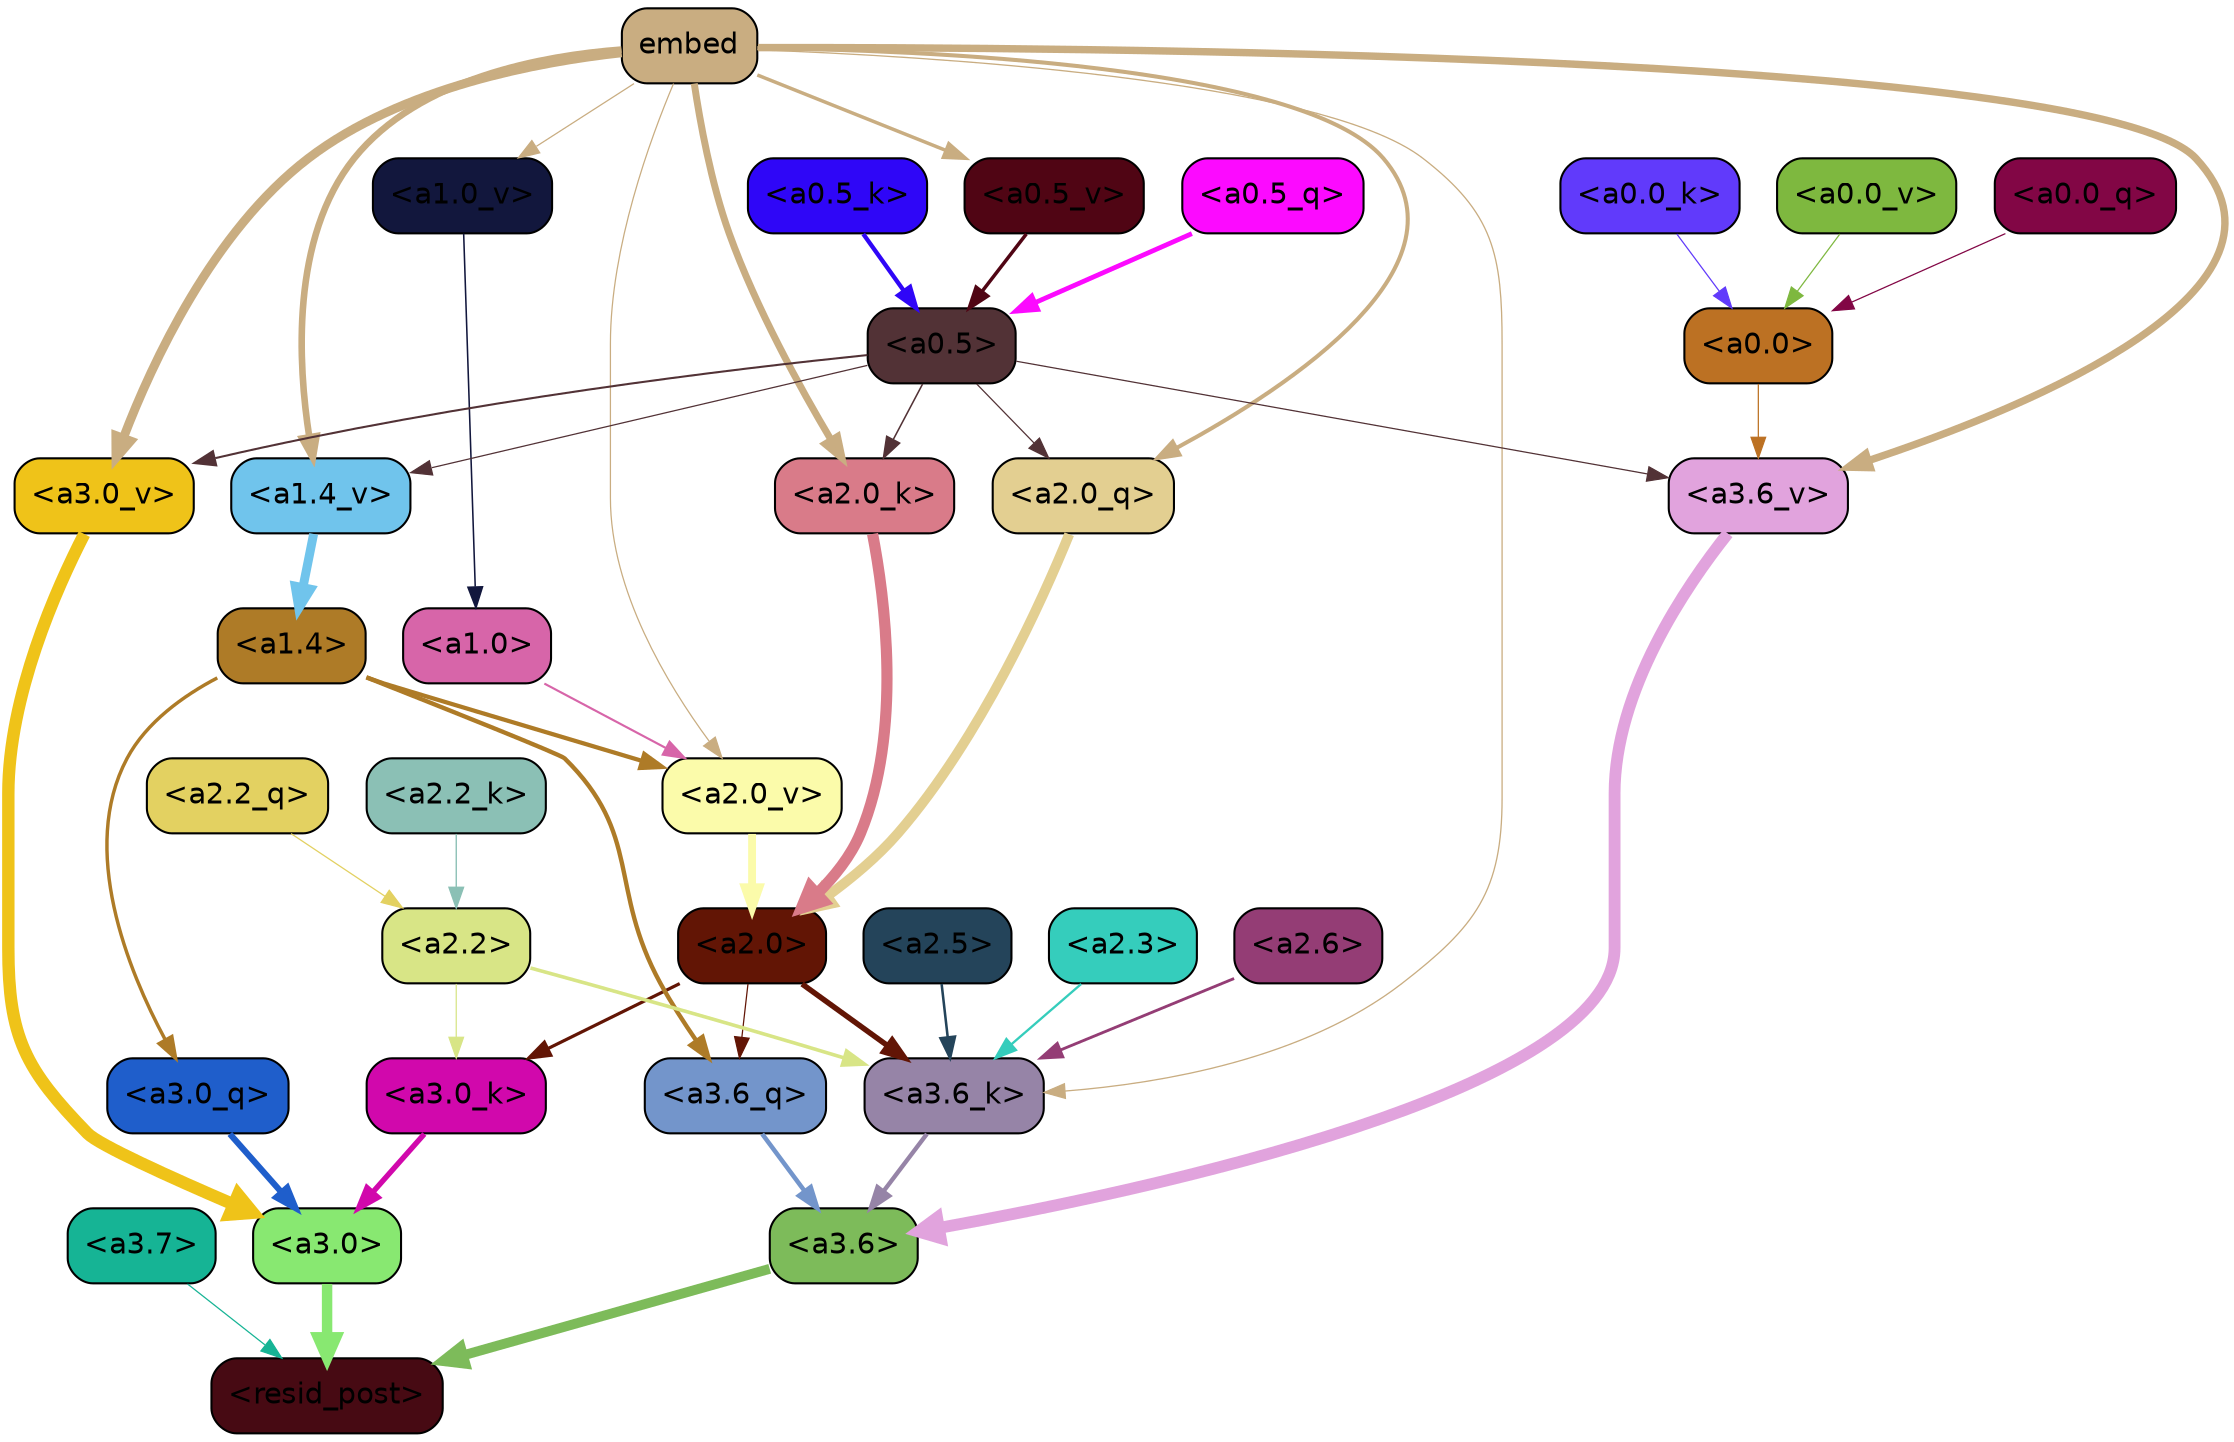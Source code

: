 strict digraph "" {
	graph [bgcolor=transparent,
		layout=dot,
		overlap=false,
		splines=true
	];
	"<a3.7>"	[color=black,
		fillcolor="#16b495",
		fontname=Helvetica,
		shape=box,
		style="filled, rounded"];
	"<resid_post>"	[color=black,
		fillcolor="#470a13",
		fontname=Helvetica,
		shape=box,
		style="filled, rounded"];
	"<a3.7>" -> "<resid_post>"	[color="#16b495",
		penwidth=0.6];
	"<a3.6>"	[color=black,
		fillcolor="#7dbb5a",
		fontname=Helvetica,
		shape=box,
		style="filled, rounded"];
	"<a3.6>" -> "<resid_post>"	[color="#7dbb5a",
		penwidth=4.748674273490906];
	"<a3.0>"	[color=black,
		fillcolor="#88e871",
		fontname=Helvetica,
		shape=box,
		style="filled, rounded"];
	"<a3.0>" -> "<resid_post>"	[color="#88e871",
		penwidth=5.004031300544739];
	"<a3.6_q>"	[color=black,
		fillcolor="#7395cb",
		fontname=Helvetica,
		shape=box,
		style="filled, rounded"];
	"<a3.6_q>" -> "<a3.6>"	[color="#7395cb",
		penwidth=2.1656854450702667];
	"<a3.0_q>"	[color=black,
		fillcolor="#1f5ecb",
		fontname=Helvetica,
		shape=box,
		style="filled, rounded"];
	"<a3.0_q>" -> "<a3.0>"	[color="#1f5ecb",
		penwidth=2.95696559548378];
	"<a3.6_k>"	[color=black,
		fillcolor="#9684a7",
		fontname=Helvetica,
		shape=box,
		style="filled, rounded"];
	"<a3.6_k>" -> "<a3.6>"	[color="#9684a7",
		penwidth=2.086437076330185];
	"<a3.0_k>"	[color=black,
		fillcolor="#d108ac",
		fontname=Helvetica,
		shape=box,
		style="filled, rounded"];
	"<a3.0_k>" -> "<a3.0>"	[color="#d108ac",
		penwidth=2.5988530814647675];
	"<a3.6_v>"	[color=black,
		fillcolor="#e1a3dd",
		fontname=Helvetica,
		shape=box,
		style="filled, rounded"];
	"<a3.6_v>" -> "<a3.6>"	[color="#e1a3dd",
		penwidth=5.669987380504608];
	"<a3.0_v>"	[color=black,
		fillcolor="#efc319",
		fontname=Helvetica,
		shape=box,
		style="filled, rounded"];
	"<a3.0_v>" -> "<a3.0>"	[color="#efc319",
		penwidth=5.9515902400016785];
	"<a2.0>"	[color=black,
		fillcolor="#621505",
		fontname=Helvetica,
		shape=box,
		style="filled, rounded"];
	"<a2.0>" -> "<a3.6_q>"	[color="#621505",
		penwidth=0.6];
	"<a2.0>" -> "<a3.6_k>"	[color="#621505",
		penwidth=2.6423546075820923];
	"<a2.0>" -> "<a3.0_k>"	[color="#621505",
		penwidth=1.5482127666473389];
	"<a1.4>"	[color=black,
		fillcolor="#ae7b27",
		fontname=Helvetica,
		shape=box,
		style="filled, rounded"];
	"<a1.4>" -> "<a3.6_q>"	[color="#ae7b27",
		penwidth=2.1035547256469727];
	"<a1.4>" -> "<a3.0_q>"	[color="#ae7b27",
		penwidth=1.6541699171066284];
	"<a2.0_v>"	[color=black,
		fillcolor="#fbfbaa",
		fontname=Helvetica,
		shape=box,
		style="filled, rounded"];
	"<a1.4>" -> "<a2.0_v>"	[color="#ae7b27",
		penwidth=2.048949420452118];
	"<a2.6>"	[color=black,
		fillcolor="#943d75",
		fontname=Helvetica,
		shape=box,
		style="filled, rounded"];
	"<a2.6>" -> "<a3.6_k>"	[color="#943d75",
		penwidth=1.3718644380569458];
	"<a2.5>"	[color=black,
		fillcolor="#24445a",
		fontname=Helvetica,
		shape=box,
		style="filled, rounded"];
	"<a2.5>" -> "<a3.6_k>"	[color="#24445a",
		penwidth=1.231603980064392];
	"<a2.3>"	[color=black,
		fillcolor="#35cdbc",
		fontname=Helvetica,
		shape=box,
		style="filled, rounded"];
	"<a2.3>" -> "<a3.6_k>"	[color="#35cdbc",
		penwidth=1.1117559671401978];
	"<a2.2>"	[color=black,
		fillcolor="#d8e586",
		fontname=Helvetica,
		shape=box,
		style="filled, rounded"];
	"<a2.2>" -> "<a3.6_k>"	[color="#d8e586",
		penwidth=1.7315057516098022];
	"<a2.2>" -> "<a3.0_k>"	[color="#d8e586",
		penwidth=0.6];
	embed	[color=black,
		fillcolor="#c9ad81",
		fontname=Helvetica,
		shape=box,
		style="filled, rounded"];
	embed -> "<a3.6_k>"	[color="#c9ad81",
		penwidth=0.6229734420776367];
	embed -> "<a3.6_v>"	[color="#c9ad81",
		penwidth=3.56406831741333];
	embed -> "<a3.0_v>"	[color="#c9ad81",
		penwidth=4.293717980384827];
	"<a2.0_q>"	[color=black,
		fillcolor="#e3cf91",
		fontname=Helvetica,
		shape=box,
		style="filled, rounded"];
	embed -> "<a2.0_q>"	[color="#c9ad81",
		penwidth=1.9479764699935913];
	"<a2.0_k>"	[color=black,
		fillcolor="#d97b89",
		fontname=Helvetica,
		shape=box,
		style="filled, rounded"];
	embed -> "<a2.0_k>"	[color="#c9ad81",
		penwidth=3.348647713661194];
	embed -> "<a2.0_v>"	[color="#c9ad81",
		penwidth=0.6];
	"<a1.4_v>"	[color=black,
		fillcolor="#70c4ec",
		fontname=Helvetica,
		shape=box,
		style="filled, rounded"];
	embed -> "<a1.4_v>"	[color="#c9ad81",
		penwidth=3.1658360958099365];
	"<a1.0_v>"	[color=black,
		fillcolor="#12173d",
		fontname=Helvetica,
		shape=box,
		style="filled, rounded"];
	embed -> "<a1.0_v>"	[color="#c9ad81",
		penwidth=0.6];
	"<a0.5_v>"	[color=black,
		fillcolor="#500514",
		fontname=Helvetica,
		shape=box,
		style="filled, rounded"];
	embed -> "<a0.5_v>"	[color="#c9ad81",
		penwidth=1.6795666217803955];
	"<a0.5>"	[color=black,
		fillcolor="#523236",
		fontname=Helvetica,
		shape=box,
		style="filled, rounded"];
	"<a0.5>" -> "<a3.6_v>"	[color="#523236",
		penwidth=0.6];
	"<a0.5>" -> "<a3.0_v>"	[color="#523236",
		penwidth=0.9916514158248901];
	"<a0.5>" -> "<a2.0_q>"	[color="#523236",
		penwidth=0.6];
	"<a0.5>" -> "<a2.0_k>"	[color="#523236",
		penwidth=0.7479127645492554];
	"<a0.5>" -> "<a1.4_v>"	[color="#523236",
		penwidth=0.6];
	"<a0.0>"	[color=black,
		fillcolor="#bc7123",
		fontname=Helvetica,
		shape=box,
		style="filled, rounded"];
	"<a0.0>" -> "<a3.6_v>"	[color="#bc7123",
		penwidth=0.6];
	"<a2.2_q>"	[color=black,
		fillcolor="#e3d161",
		fontname=Helvetica,
		shape=box,
		style="filled, rounded"];
	"<a2.2_q>" -> "<a2.2>"	[color="#e3d161",
		penwidth=0.6068362593650818];
	"<a2.0_q>" -> "<a2.0>"	[color="#e3cf91",
		penwidth=4.801594913005829];
	"<a2.2_k>"	[color=black,
		fillcolor="#8bc0b5",
		fontname=Helvetica,
		shape=box,
		style="filled, rounded"];
	"<a2.2_k>" -> "<a2.2>"	[color="#8bc0b5",
		penwidth=0.6648573875427246];
	"<a2.0_k>" -> "<a2.0>"	[color="#d97b89",
		penwidth=5.364346981048584];
	"<a2.0_v>" -> "<a2.0>"	[color="#fbfbaa",
		penwidth=3.76983106136322];
	"<a1.0>"	[color=black,
		fillcolor="#d765a9",
		fontname=Helvetica,
		shape=box,
		style="filled, rounded"];
	"<a1.0>" -> "<a2.0_v>"	[color="#d765a9",
		penwidth=1.0333166718482971];
	"<a1.4_v>" -> "<a1.4>"	[color="#70c4ec",
		penwidth=4.295930981636047];
	"<a1.0_v>" -> "<a1.0>"	[color="#12173d",
		penwidth=0.7506231069564819];
	"<a0.5_q>"	[color=black,
		fillcolor="#fc0aff",
		fontname=Helvetica,
		shape=box,
		style="filled, rounded"];
	"<a0.5_q>" -> "<a0.5>"	[color="#fc0aff",
		penwidth=2.30334210395813];
	"<a0.0_q>"	[color=black,
		fillcolor="#820645",
		fontname=Helvetica,
		shape=box,
		style="filled, rounded"];
	"<a0.0_q>" -> "<a0.0>"	[color="#820645",
		penwidth=0.6];
	"<a0.5_k>"	[color=black,
		fillcolor="#2f06f7",
		fontname=Helvetica,
		shape=box,
		style="filled, rounded"];
	"<a0.5_k>" -> "<a0.5>"	[color="#2f06f7",
		penwidth=2.078277349472046];
	"<a0.0_k>"	[color=black,
		fillcolor="#613afb",
		fontname=Helvetica,
		shape=box,
		style="filled, rounded"];
	"<a0.0_k>" -> "<a0.0>"	[color="#613afb",
		penwidth=0.6];
	"<a0.5_v>" -> "<a0.5>"	[color="#500514",
		penwidth=1.6795680522918701];
	"<a0.0_v>"	[color=black,
		fillcolor="#7eb83f",
		fontname=Helvetica,
		shape=box,
		style="filled, rounded"];
	"<a0.0_v>" -> "<a0.0>"	[color="#7eb83f",
		penwidth=0.6];
}

